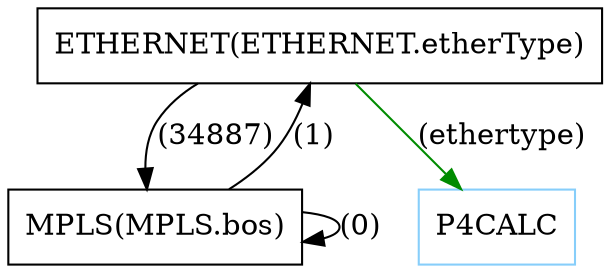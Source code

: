 digraph Transition{

ETHERNET ["shape" = rectangle, "label" = "ETHERNET(ETHERNET.etherType)"]

MPLS ["shape" = rectangle, "label" = "MPLS(MPLS.bos)"]

P4CALC ["shape" = rectangle, "label" = "P4CALC","color" = lightskyblue]

ETHERNET -> MPLS ["shape" = rectangle, "label" = "(34887)"]

ETHERNET -> P4CALC ["shape" = rectangle, "label" = "(ethertype)","color" = green4]

MPLS -> ETHERNET ["shape" = rectangle, "label" = "(1)"]

MPLS -> MPLS ["shape" = rectangle, "label" = "(0)"]

}

